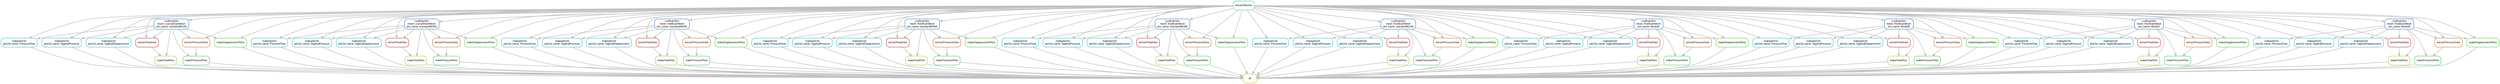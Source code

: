 digraph snakemake_dag {
    graph[bgcolor=white, margin=0];
    node[shape=box, style=rounded, fontname=sans,                 fontsize=10, penwidth=2];
    edge[penwidth=2, color=grey];
	0[label = "all", color = "0.15 0.6 0.85", style="rounded"];
	1[label = "makeplot3d\nplot3d_name: PressureFlow", color = "0.52 0.6 0.85", style="rounded"];
	2[label = "runBrainSim\nmesh: coarseBrainMesh\nsim_name: standardNt240", color = "0.59 0.6 0.85", style="rounded"];
	3[label = "extractMeshes", color = "0.44 0.6 0.85", style="rounded"];
	4[label = "makeplot3d\nplot3d_name: PressureFlow", color = "0.52 0.6 0.85", style="rounded"];
	5[label = "runBrainSim\nmesh: coarseBrainMesh\nsim_name: standardNt960", color = "0.59 0.6 0.85", style="rounded"];
	6[label = "makeplot3d\nplot3d_name: PressureFlow", color = "0.52 0.6 0.85", style="rounded"];
	7[label = "runBrainSim\nmesh: midBrainMesh\nsim_name: standardNt960", color = "0.59 0.6 0.85", style="rounded"];
	8[label = "makeplot3d\nplot3d_name: PressureFlow", color = "0.52 0.6 0.85", style="rounded"];
	9[label = "runBrainSim\nmesh: fineBrainMesh\nsim_name: standardNt960", color = "0.59 0.6 0.85", style="rounded"];
	10[label = "makeplot3d\nplot3d_name: PressureFlow", color = "0.52 0.6 0.85", style="rounded"];
	11[label = "runBrainSim\nmesh: fineBrainMesh\nsim_name: standardNt480", color = "0.59 0.6 0.85", style="rounded"];
	12[label = "makeplot3d\nplot3d_name: PressureFlow", color = "0.52 0.6 0.85", style="rounded"];
	13[label = "runBrainSim\nmesh: fineBrainMesh\nsim_name: standardNt240", color = "0.59 0.6 0.85", style="rounded"];
	14[label = "makeplot3d\nplot3d_name: PressureFlow", color = "0.52 0.6 0.85", style="rounded"];
	15[label = "runBrainSim\nmesh: fineBrainMesh\nsim_name: ModelA", color = "0.59 0.6 0.85", style="rounded"];
	16[label = "makeplot3d\nplot3d_name: PressureFlow", color = "0.52 0.6 0.85", style="rounded"];
	17[label = "runBrainSim\nmesh: fineBrainMesh\nsim_name: ModelB", color = "0.59 0.6 0.85", style="rounded"];
	18[label = "makeplot3d\nplot3d_name: PressureFlow", color = "0.52 0.6 0.85", style="rounded"];
	19[label = "runBrainSim\nmesh: fineBrainMesh\nsim_name: ModelC", color = "0.59 0.6 0.85", style="rounded"];
	20[label = "makeplot3d\nplot3d_name: PressureFlow", color = "0.52 0.6 0.85", style="rounded"];
	21[label = "runBrainSim\nmesh: fineBrainMesh\nsim_name: ModelD", color = "0.59 0.6 0.85", style="rounded"];
	22[label = "makeplot3d\nplot3d_name: SagittalPressure", color = "0.52 0.6 0.85", style="rounded"];
	23[label = "makeplot3d\nplot3d_name: SagittalPressure", color = "0.52 0.6 0.85", style="rounded"];
	24[label = "makeplot3d\nplot3d_name: SagittalPressure", color = "0.52 0.6 0.85", style="rounded"];
	25[label = "makeplot3d\nplot3d_name: SagittalPressure", color = "0.52 0.6 0.85", style="rounded"];
	26[label = "makeplot3d\nplot3d_name: SagittalPressure", color = "0.52 0.6 0.85", style="rounded"];
	27[label = "makeplot3d\nplot3d_name: SagittalPressure", color = "0.52 0.6 0.85", style="rounded"];
	28[label = "makeplot3d\nplot3d_name: SagittalPressure", color = "0.52 0.6 0.85", style="rounded"];
	29[label = "makeplot3d\nplot3d_name: SagittalPressure", color = "0.52 0.6 0.85", style="rounded"];
	30[label = "makeplot3d\nplot3d_name: SagittalPressure", color = "0.52 0.6 0.85", style="rounded"];
	31[label = "makeplot3d\nplot3d_name: SagittalPressure", color = "0.52 0.6 0.85", style="rounded"];
	32[label = "makeplot3d\nplot3d_name: SagittalDisplacement", color = "0.52 0.6 0.85", style="rounded"];
	33[label = "makeplot3d\nplot3d_name: SagittalDisplacement", color = "0.52 0.6 0.85", style="rounded"];
	34[label = "makeplot3d\nplot3d_name: SagittalDisplacement", color = "0.52 0.6 0.85", style="rounded"];
	35[label = "makeplot3d\nplot3d_name: SagittalDisplacement", color = "0.52 0.6 0.85", style="rounded"];
	36[label = "makeplot3d\nplot3d_name: SagittalDisplacement", color = "0.52 0.6 0.85", style="rounded"];
	37[label = "makeplot3d\nplot3d_name: SagittalDisplacement", color = "0.52 0.6 0.85", style="rounded"];
	38[label = "makeplot3d\nplot3d_name: SagittalDisplacement", color = "0.52 0.6 0.85", style="rounded"];
	39[label = "makeplot3d\nplot3d_name: SagittalDisplacement", color = "0.52 0.6 0.85", style="rounded"];
	40[label = "makeplot3d\nplot3d_name: SagittalDisplacement", color = "0.52 0.6 0.85", style="rounded"];
	41[label = "makeplot3d\nplot3d_name: SagittalDisplacement", color = "0.52 0.6 0.85", style="rounded"];
	42[label = "makeFlowPlots", color = "0.22 0.6 0.85", style="rounded"];
	43[label = "extractFlowData", color = "0.00 0.6 0.85", style="rounded"];
	44[label = "makeFlowPlots", color = "0.22 0.6 0.85", style="rounded"];
	45[label = "extractFlowData", color = "0.00 0.6 0.85", style="rounded"];
	46[label = "makeFlowPlots", color = "0.22 0.6 0.85", style="rounded"];
	47[label = "extractFlowData", color = "0.00 0.6 0.85", style="rounded"];
	48[label = "makeFlowPlots", color = "0.22 0.6 0.85", style="rounded"];
	49[label = "extractFlowData", color = "0.00 0.6 0.85", style="rounded"];
	50[label = "makeFlowPlots", color = "0.22 0.6 0.85", style="rounded"];
	51[label = "extractFlowData", color = "0.00 0.6 0.85", style="rounded"];
	52[label = "makeFlowPlots", color = "0.22 0.6 0.85", style="rounded"];
	53[label = "extractFlowData", color = "0.00 0.6 0.85", style="rounded"];
	54[label = "makeFlowPlots", color = "0.22 0.6 0.85", style="rounded"];
	55[label = "extractFlowData", color = "0.00 0.6 0.85", style="rounded"];
	56[label = "makeFlowPlots", color = "0.22 0.6 0.85", style="rounded"];
	57[label = "extractFlowData", color = "0.00 0.6 0.85", style="rounded"];
	58[label = "makeFlowPlots", color = "0.22 0.6 0.85", style="rounded"];
	59[label = "extractFlowData", color = "0.00 0.6 0.85", style="rounded"];
	60[label = "makeFlowPlots", color = "0.22 0.6 0.85", style="rounded"];
	61[label = "extractFlowData", color = "0.00 0.6 0.85", style="rounded"];
	62[label = "makePressurePlots", color = "0.37 0.6 0.85", style="rounded"];
	63[label = "extractPressureData", color = "0.07 0.6 0.85", style="rounded"];
	64[label = "makePressurePlots", color = "0.37 0.6 0.85", style="rounded"];
	65[label = "extractPressureData", color = "0.07 0.6 0.85", style="rounded"];
	66[label = "makePressurePlots", color = "0.37 0.6 0.85", style="rounded"];
	67[label = "extractPressureData", color = "0.07 0.6 0.85", style="rounded"];
	68[label = "makePressurePlots", color = "0.37 0.6 0.85", style="rounded"];
	69[label = "extractPressureData", color = "0.07 0.6 0.85", style="rounded"];
	70[label = "makePressurePlots", color = "0.37 0.6 0.85", style="rounded"];
	71[label = "extractPressureData", color = "0.07 0.6 0.85", style="rounded"];
	72[label = "makePressurePlots", color = "0.37 0.6 0.85", style="rounded"];
	73[label = "extractPressureData", color = "0.07 0.6 0.85", style="rounded"];
	74[label = "makePressurePlots", color = "0.37 0.6 0.85", style="rounded"];
	75[label = "extractPressureData", color = "0.07 0.6 0.85", style="rounded"];
	76[label = "makePressurePlots", color = "0.37 0.6 0.85", style="rounded"];
	77[label = "extractPressureData", color = "0.07 0.6 0.85", style="rounded"];
	78[label = "makePressurePlots", color = "0.37 0.6 0.85", style="rounded"];
	79[label = "extractPressureData", color = "0.07 0.6 0.85", style="rounded"];
	80[label = "makePressurePlots", color = "0.37 0.6 0.85", style="rounded"];
	81[label = "extractPressureData", color = "0.07 0.6 0.85", style="rounded"];
	82[label = "makeDisplacementPlots", color = "0.30 0.6 0.85", style="rounded"];
	83[label = "makeDisplacementPlots", color = "0.30 0.6 0.85", style="rounded"];
	84[label = "makeDisplacementPlots", color = "0.30 0.6 0.85", style="rounded"];
	85[label = "makeDisplacementPlots", color = "0.30 0.6 0.85", style="rounded"];
	86[label = "makeDisplacementPlots", color = "0.30 0.6 0.85", style="rounded"];
	87[label = "makeDisplacementPlots", color = "0.30 0.6 0.85", style="rounded"];
	88[label = "makeDisplacementPlots", color = "0.30 0.6 0.85", style="rounded"];
	89[label = "makeDisplacementPlots", color = "0.30 0.6 0.85", style="rounded"];
	90[label = "makeDisplacementPlots", color = "0.30 0.6 0.85", style="rounded"];
	91[label = "makeDisplacementPlots", color = "0.30 0.6 0.85", style="rounded"];
	1 -> 0
	4 -> 0
	6 -> 0
	8 -> 0
	10 -> 0
	12 -> 0
	14 -> 0
	16 -> 0
	18 -> 0
	20 -> 0
	22 -> 0
	23 -> 0
	24 -> 0
	25 -> 0
	26 -> 0
	27 -> 0
	28 -> 0
	29 -> 0
	30 -> 0
	31 -> 0
	32 -> 0
	33 -> 0
	34 -> 0
	35 -> 0
	36 -> 0
	37 -> 0
	38 -> 0
	39 -> 0
	40 -> 0
	41 -> 0
	42 -> 0
	44 -> 0
	46 -> 0
	48 -> 0
	50 -> 0
	52 -> 0
	54 -> 0
	56 -> 0
	58 -> 0
	60 -> 0
	62 -> 0
	64 -> 0
	66 -> 0
	68 -> 0
	70 -> 0
	72 -> 0
	74 -> 0
	76 -> 0
	78 -> 0
	80 -> 0
	82 -> 0
	83 -> 0
	84 -> 0
	85 -> 0
	86 -> 0
	87 -> 0
	88 -> 0
	89 -> 0
	90 -> 0
	91 -> 0
	2 -> 1
	3 -> 1
	3 -> 2
	5 -> 4
	3 -> 4
	3 -> 5
	7 -> 6
	3 -> 6
	3 -> 7
	9 -> 8
	3 -> 8
	3 -> 9
	11 -> 10
	3 -> 10
	3 -> 11
	13 -> 12
	3 -> 12
	3 -> 13
	15 -> 14
	3 -> 14
	3 -> 15
	17 -> 16
	3 -> 16
	3 -> 17
	19 -> 18
	3 -> 18
	3 -> 19
	21 -> 20
	3 -> 20
	3 -> 21
	2 -> 22
	3 -> 22
	5 -> 23
	3 -> 23
	7 -> 24
	3 -> 24
	9 -> 25
	3 -> 25
	11 -> 26
	3 -> 26
	13 -> 27
	3 -> 27
	15 -> 28
	3 -> 28
	17 -> 29
	3 -> 29
	19 -> 30
	3 -> 30
	21 -> 31
	3 -> 31
	2 -> 32
	3 -> 32
	5 -> 33
	3 -> 33
	7 -> 34
	3 -> 34
	9 -> 35
	3 -> 35
	11 -> 36
	3 -> 36
	13 -> 37
	3 -> 37
	15 -> 38
	3 -> 38
	17 -> 39
	3 -> 39
	19 -> 40
	3 -> 40
	21 -> 41
	3 -> 41
	2 -> 42
	43 -> 42
	2 -> 43
	3 -> 43
	5 -> 44
	45 -> 44
	5 -> 45
	3 -> 45
	7 -> 46
	47 -> 46
	7 -> 47
	3 -> 47
	9 -> 48
	49 -> 48
	9 -> 49
	3 -> 49
	11 -> 50
	51 -> 50
	11 -> 51
	3 -> 51
	13 -> 52
	53 -> 52
	13 -> 53
	3 -> 53
	15 -> 54
	55 -> 54
	15 -> 55
	3 -> 55
	17 -> 56
	57 -> 56
	17 -> 57
	3 -> 57
	19 -> 58
	59 -> 58
	19 -> 59
	3 -> 59
	21 -> 60
	61 -> 60
	21 -> 61
	3 -> 61
	2 -> 62
	63 -> 62
	2 -> 63
	3 -> 63
	5 -> 64
	65 -> 64
	5 -> 65
	3 -> 65
	7 -> 66
	67 -> 66
	7 -> 67
	3 -> 67
	9 -> 68
	69 -> 68
	9 -> 69
	3 -> 69
	11 -> 70
	71 -> 70
	11 -> 71
	3 -> 71
	13 -> 72
	73 -> 72
	13 -> 73
	3 -> 73
	15 -> 74
	75 -> 74
	15 -> 75
	3 -> 75
	17 -> 76
	77 -> 76
	17 -> 77
	3 -> 77
	19 -> 78
	79 -> 78
	19 -> 79
	3 -> 79
	21 -> 80
	81 -> 80
	21 -> 81
	3 -> 81
	2 -> 82
	3 -> 82
	5 -> 83
	3 -> 83
	7 -> 84
	3 -> 84
	9 -> 85
	3 -> 85
	11 -> 86
	3 -> 86
	13 -> 87
	3 -> 87
	15 -> 88
	3 -> 88
	17 -> 89
	3 -> 89
	19 -> 90
	3 -> 90
	21 -> 91
	3 -> 91
}            
